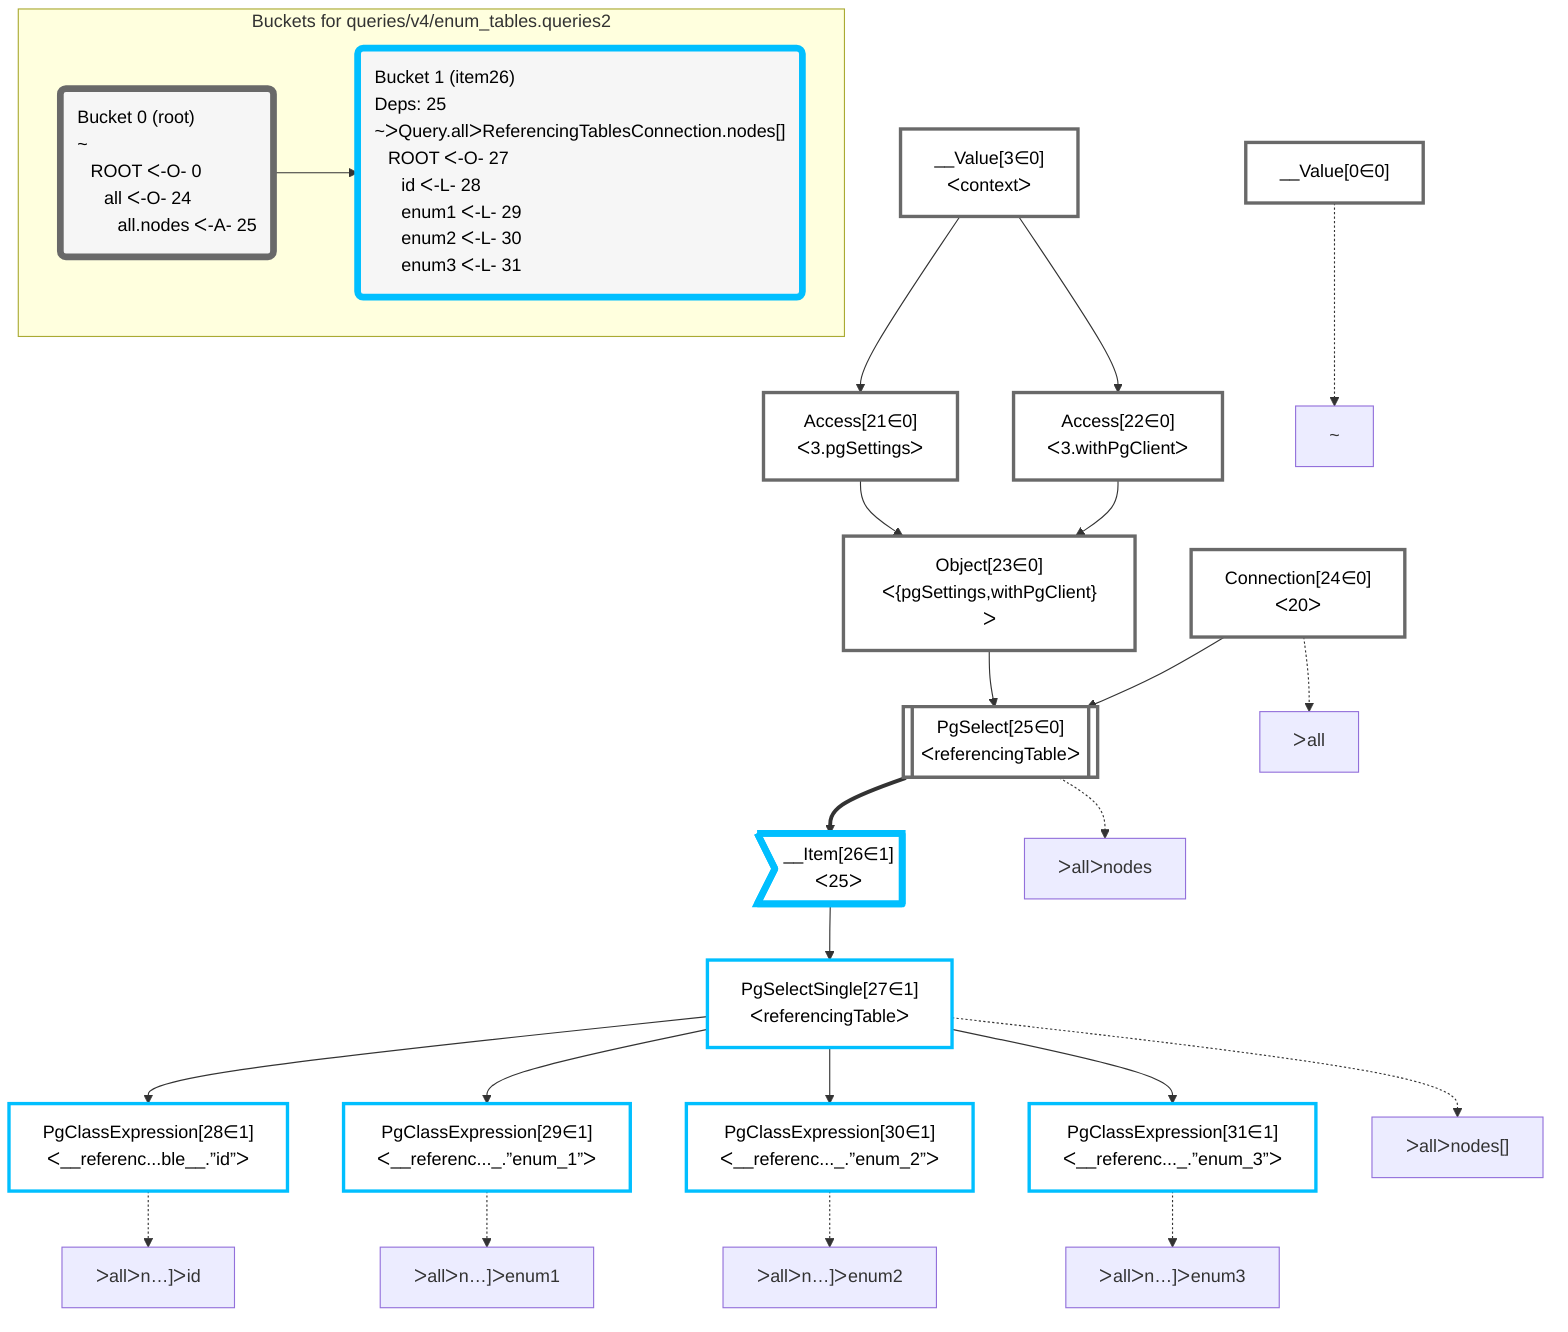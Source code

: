 graph TD
    classDef path fill:#eee,stroke:#000,color:#000
    classDef plan fill:#fff,stroke-width:3px,color:#000
    classDef itemplan fill:#fff,stroke-width:6px,color:#000
    classDef sideeffectplan fill:#f00,stroke-width:6px,color:#000
    classDef bucket fill:#f6f6f6,color:#000,stroke-width:6px,text-align:left


    %% define plans
    __Value0["__Value[0∈0]"]:::plan
    __Value3["__Value[3∈0]<br />ᐸcontextᐳ"]:::plan
    Access21["Access[21∈0]<br />ᐸ3.pgSettingsᐳ"]:::plan
    Access22["Access[22∈0]<br />ᐸ3.withPgClientᐳ"]:::plan
    Object23["Object[23∈0]<br />ᐸ{pgSettings,withPgClient}ᐳ"]:::plan
    Connection24["Connection[24∈0]<br />ᐸ20ᐳ"]:::plan
    PgSelect25[["PgSelect[25∈0]<br />ᐸreferencingTableᐳ"]]:::plan
    __Item26>"__Item[26∈1]<br />ᐸ25ᐳ"]:::itemplan
    PgSelectSingle27["PgSelectSingle[27∈1]<br />ᐸreferencingTableᐳ"]:::plan
    PgClassExpression28["PgClassExpression[28∈1]<br />ᐸ__referenc...ble__.”id”ᐳ"]:::plan
    PgClassExpression29["PgClassExpression[29∈1]<br />ᐸ__referenc..._.”enum_1”ᐳ"]:::plan
    PgClassExpression30["PgClassExpression[30∈1]<br />ᐸ__referenc..._.”enum_2”ᐳ"]:::plan
    PgClassExpression31["PgClassExpression[31∈1]<br />ᐸ__referenc..._.”enum_3”ᐳ"]:::plan

    %% plan dependencies
    __Value3 --> Access21
    __Value3 --> Access22
    Access21 & Access22 --> Object23
    Object23 & Connection24 --> PgSelect25
    PgSelect25 ==> __Item26
    __Item26 --> PgSelectSingle27
    PgSelectSingle27 --> PgClassExpression28
    PgSelectSingle27 --> PgClassExpression29
    PgSelectSingle27 --> PgClassExpression30
    PgSelectSingle27 --> PgClassExpression31

    %% plan-to-path relationships
    P0["~"]
    __Value0 -.-> P0
    P24["ᐳall"]
    Connection24 -.-> P24
    P25["ᐳallᐳnodes"]
    PgSelect25 -.-> P25
    P27["ᐳallᐳnodes[]"]
    PgSelectSingle27 -.-> P27
    P28["ᐳallᐳn…]ᐳid"]
    PgClassExpression28 -.-> P28
    P29["ᐳallᐳn…]ᐳenum1"]
    PgClassExpression29 -.-> P29
    P30["ᐳallᐳn…]ᐳenum2"]
    PgClassExpression30 -.-> P30
    P31["ᐳallᐳn…]ᐳenum3"]
    PgClassExpression31 -.-> P31

    subgraph "Buckets for queries/v4/enum_tables.queries2"
    Bucket0("Bucket 0 (root)<br />~<br />⠀ROOT ᐸ-O- 0<br />⠀⠀all ᐸ-O- 24<br />⠀⠀⠀all.nodes ᐸ-A- 25"):::bucket
    classDef bucket0 stroke:#696969
    class Bucket0,__Value0,__Value3,Access21,Access22,Object23,Connection24,PgSelect25 bucket0
    Bucket1("Bucket 1 (item26)<br />Deps: 25<br />~ᐳQuery.allᐳReferencingTablesConnection.nodes[]<br />⠀ROOT ᐸ-O- 27<br />⠀⠀id ᐸ-L- 28<br />⠀⠀enum1 ᐸ-L- 29<br />⠀⠀enum2 ᐸ-L- 30<br />⠀⠀enum3 ᐸ-L- 31"):::bucket
    classDef bucket1 stroke:#00bfff
    class Bucket1,__Item26,PgSelectSingle27,PgClassExpression28,PgClassExpression29,PgClassExpression30,PgClassExpression31 bucket1
    Bucket0 --> Bucket1
    end
